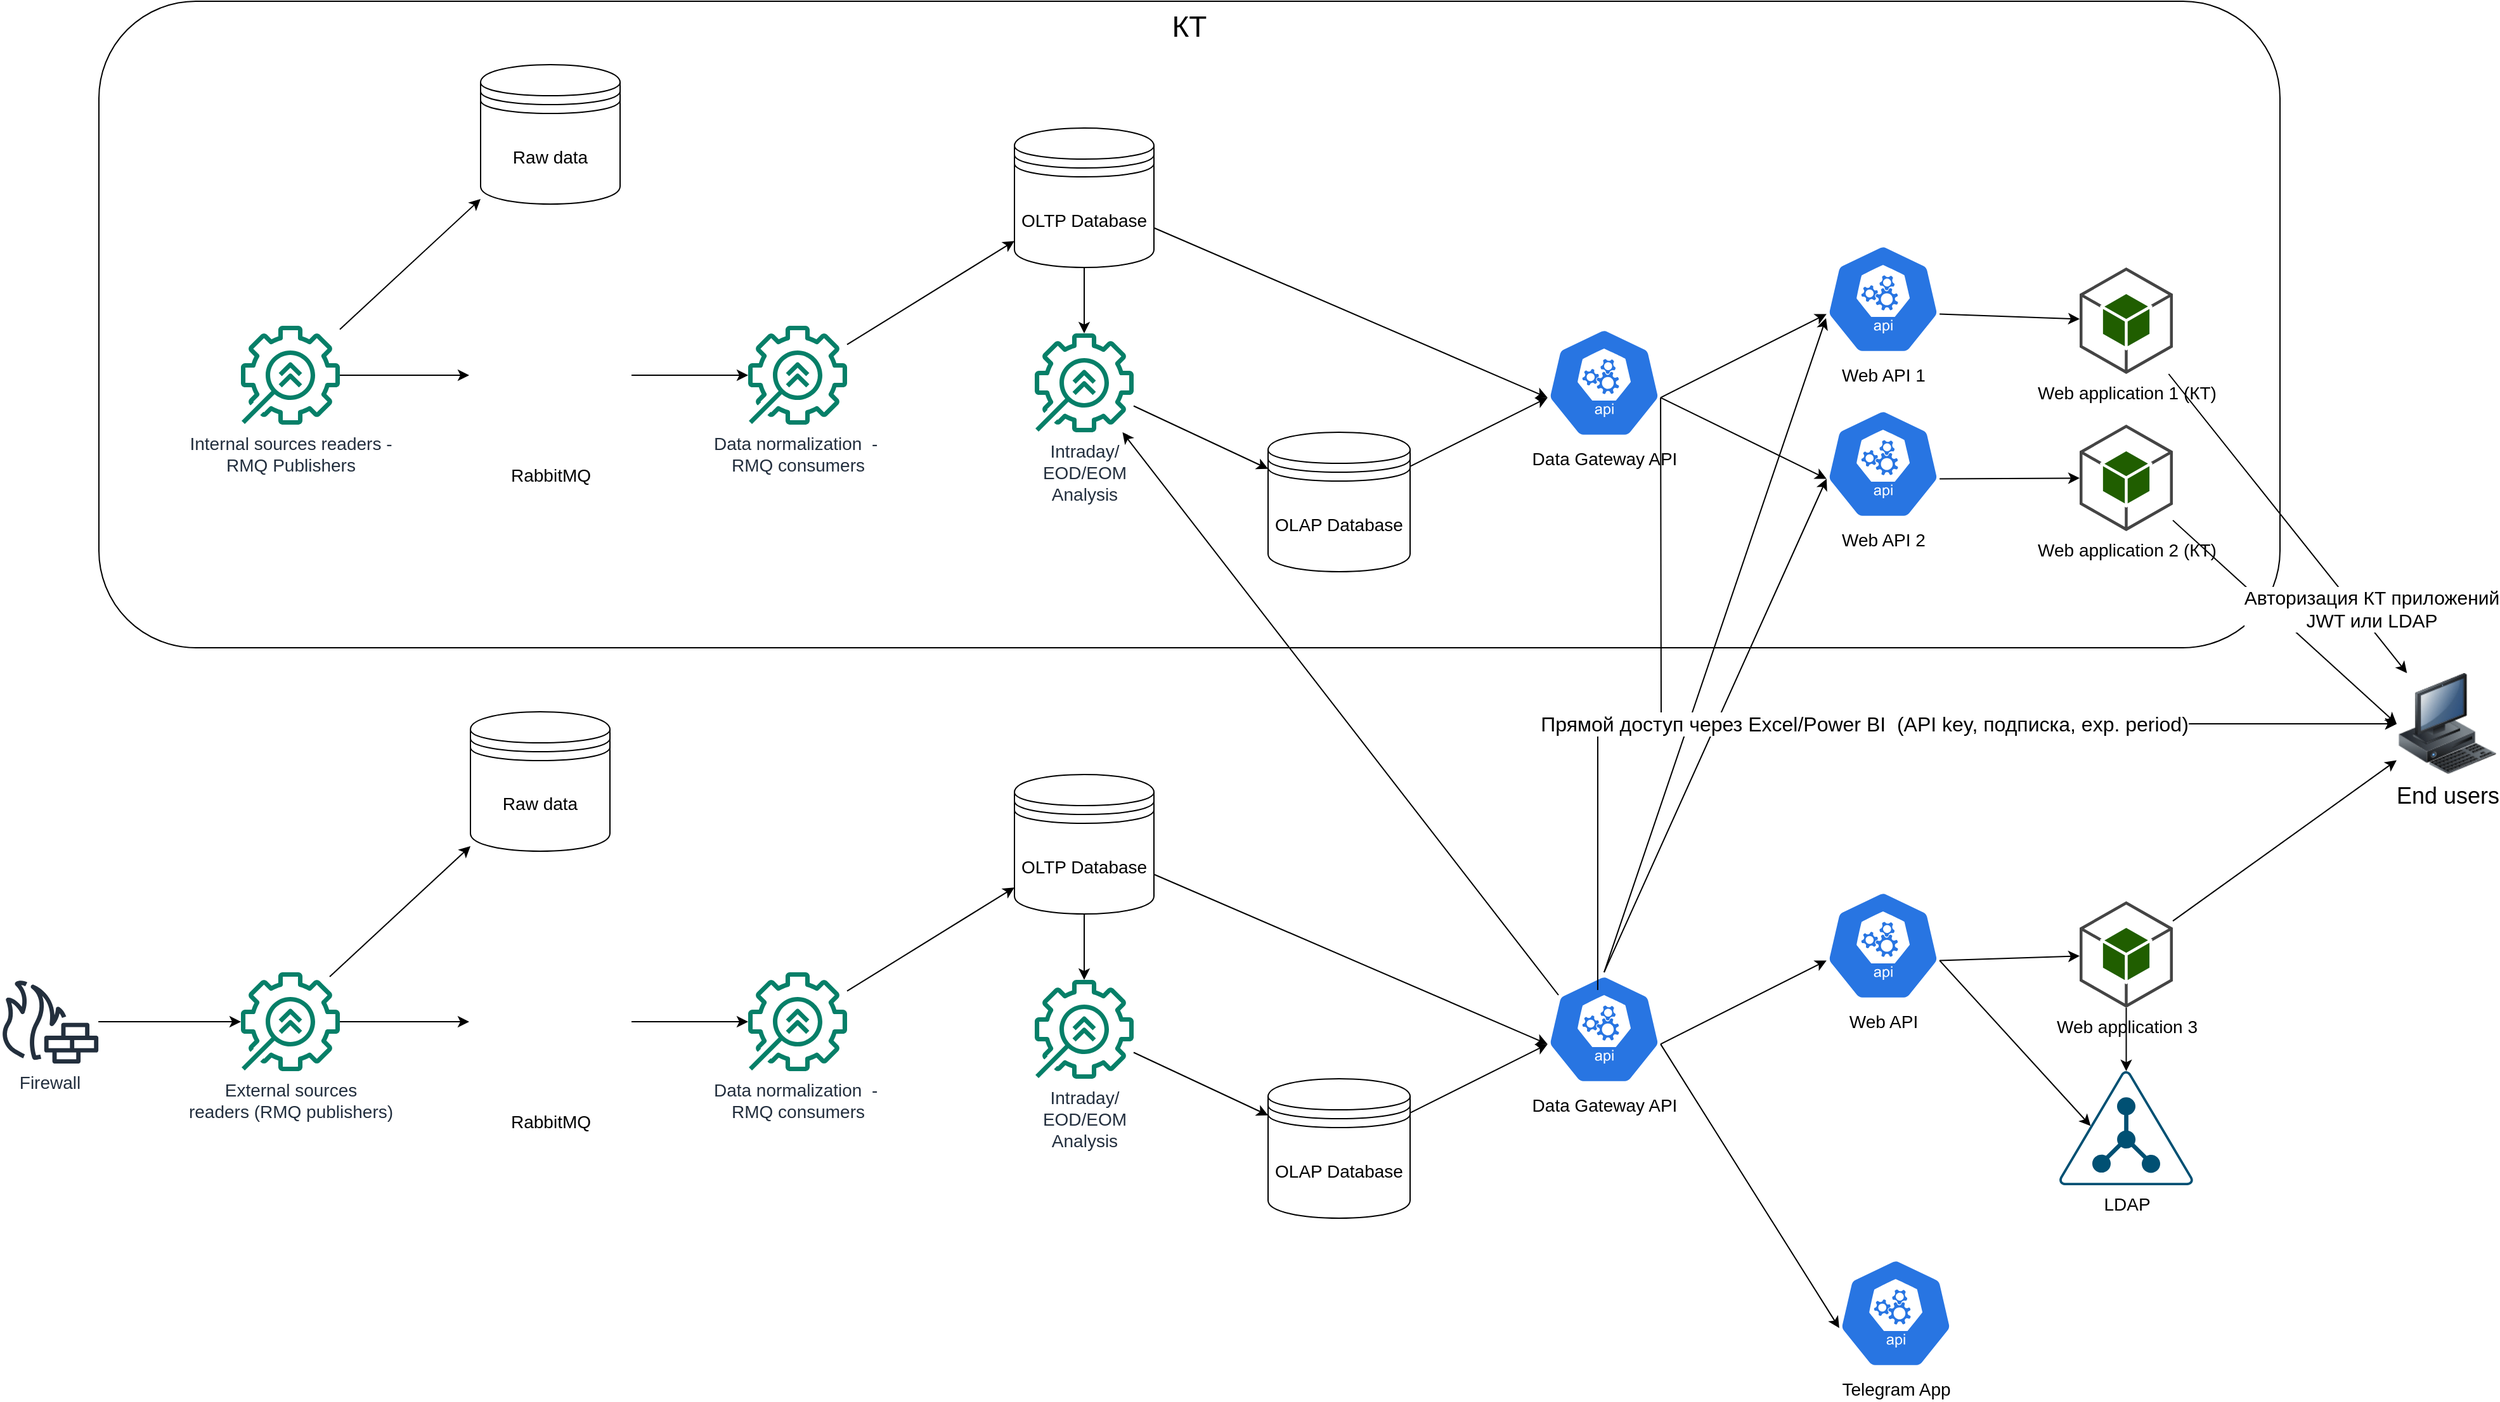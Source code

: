<mxfile version="20.8.18" type="device"><diagram name="Page-1" id="QdLmD1KZXr_sO8ri4f3q"><mxGraphModel dx="2686" dy="1061" grid="1" gridSize="10" guides="1" tooltips="1" connect="1" arrows="1" fold="1" page="1" pageScale="1" pageWidth="850" pageHeight="1100" math="0" shadow="0"><root><mxCell id="0"/><mxCell id="1" parent="0"/><mxCell id="Wzo274hMmTE_FP9nt60V-95" value="КТ" style="rounded=1;whiteSpace=wrap;html=1;fontSize=23;verticalAlign=top;" vertex="1" parent="1"><mxGeometry x="-762" y="70" width="1720" height="510" as="geometry"/></mxCell><mxCell id="Wzo274hMmTE_FP9nt60V-19" value="End users&lt;br&gt;" style="image;html=1;image=img/lib/clip_art/computers/Workstation_128x128.png;fontSize=18;" vertex="1" parent="1"><mxGeometry x="1050" y="600" width="80" height="80" as="geometry"/></mxCell><mxCell id="Wzo274hMmTE_FP9nt60V-22" value="OLTP Database" style="shape=datastore;whiteSpace=wrap;html=1;fontSize=14;" vertex="1" parent="1"><mxGeometry x="-40" y="680" width="110" height="110" as="geometry"/></mxCell><mxCell id="Wzo274hMmTE_FP9nt60V-23" value="&lt;font style=&quot;font-size: 14px;&quot;&gt;Firewall&lt;/font&gt;" style="sketch=0;outlineConnect=0;fontColor=#232F3E;gradientColor=none;fillColor=#232F3D;strokeColor=none;dashed=0;verticalLabelPosition=bottom;verticalAlign=top;align=center;html=1;fontSize=12;fontStyle=0;aspect=fixed;pointerEvents=1;shape=mxgraph.aws4.generic_firewall;" vertex="1" parent="1"><mxGeometry x="-840" y="842" width="78" height="66" as="geometry"/></mxCell><mxCell id="Wzo274hMmTE_FP9nt60V-24" value="External sources &lt;br&gt;readers (RMQ publishers)" style="sketch=0;outlineConnect=0;fontColor=#232F3E;gradientColor=none;fillColor=#067F68;strokeColor=none;dashed=0;verticalLabelPosition=bottom;verticalAlign=top;align=center;html=1;fontSize=14;fontStyle=0;aspect=fixed;shape=mxgraph.aws4.migration_hub_refactor_spaces_services;" vertex="1" parent="1"><mxGeometry x="-650" y="836" width="78" height="78" as="geometry"/></mxCell><mxCell id="Wzo274hMmTE_FP9nt60V-25" value="RabbitMQ" style="shape=image;html=1;verticalAlign=top;verticalLabelPosition=bottom;labelBackgroundColor=#ffffff;imageAspect=0;aspect=fixed;image=https://cdn2.iconfinder.com/data/icons/valentine-day-16/512/690_rabbit_bunny_love_cute_easter_valentine_valentines_day_love-128.png;fontSize=14;" vertex="1" parent="1"><mxGeometry x="-470" y="811" width="128" height="128" as="geometry"/></mxCell><mxCell id="Wzo274hMmTE_FP9nt60V-26" value="Data normalization&amp;nbsp; -&amp;nbsp;&lt;br&gt;RMQ consumers" style="sketch=0;outlineConnect=0;fontColor=#232F3E;gradientColor=none;fillColor=#067F68;strokeColor=none;dashed=0;verticalLabelPosition=bottom;verticalAlign=top;align=center;html=1;fontSize=14;fontStyle=0;aspect=fixed;shape=mxgraph.aws4.migration_hub_refactor_spaces_services;" vertex="1" parent="1"><mxGeometry x="-250" y="836" width="78" height="78" as="geometry"/></mxCell><mxCell id="Wzo274hMmTE_FP9nt60V-27" value="" style="endArrow=none;html=1;rounded=0;startArrow=classic;startFill=1;" edge="1" parent="1" source="Wzo274hMmTE_FP9nt60V-25" target="Wzo274hMmTE_FP9nt60V-24"><mxGeometry relative="1" as="geometry"><mxPoint x="76" y="400" as="sourcePoint"/><mxPoint x="133" y="339" as="targetPoint"/></mxGeometry></mxCell><mxCell id="Wzo274hMmTE_FP9nt60V-28" value="" style="endArrow=none;html=1;rounded=0;startArrow=classic;startFill=1;" edge="1" parent="1" source="Wzo274hMmTE_FP9nt60V-26" target="Wzo274hMmTE_FP9nt60V-25"><mxGeometry relative="1" as="geometry"><mxPoint x="76" y="400" as="sourcePoint"/><mxPoint x="133" y="339" as="targetPoint"/></mxGeometry></mxCell><mxCell id="Wzo274hMmTE_FP9nt60V-29" value="" style="endArrow=none;html=1;rounded=0;startArrow=classic;startFill=1;" edge="1" parent="1" source="Wzo274hMmTE_FP9nt60V-24" target="Wzo274hMmTE_FP9nt60V-23"><mxGeometry relative="1" as="geometry"><mxPoint x="76" y="400" as="sourcePoint"/><mxPoint x="133" y="339" as="targetPoint"/></mxGeometry></mxCell><mxCell id="Wzo274hMmTE_FP9nt60V-30" value="" style="endArrow=none;html=1;rounded=0;startArrow=classic;startFill=1;" edge="1" parent="1" source="Wzo274hMmTE_FP9nt60V-22" target="Wzo274hMmTE_FP9nt60V-26"><mxGeometry relative="1" as="geometry"><mxPoint x="76" y="400" as="sourcePoint"/><mxPoint x="133" y="339" as="targetPoint"/></mxGeometry></mxCell><mxCell id="Wzo274hMmTE_FP9nt60V-32" value="OLAP Database&lt;br style=&quot;font-size: 14px;&quot;&gt;" style="shape=datastore;whiteSpace=wrap;html=1;fontSize=14;" vertex="1" parent="1"><mxGeometry x="160" y="920" width="112" height="110" as="geometry"/></mxCell><mxCell id="Wzo274hMmTE_FP9nt60V-33" value="Intraday/&lt;br style=&quot;font-size: 14px;&quot;&gt;EOD/EOM &lt;br style=&quot;font-size: 14px;&quot;&gt;Analysis" style="sketch=0;outlineConnect=0;fontColor=#232F3E;gradientColor=none;fillColor=#067F68;strokeColor=none;dashed=0;verticalLabelPosition=bottom;verticalAlign=top;align=center;html=1;fontSize=14;fontStyle=0;aspect=fixed;shape=mxgraph.aws4.migration_hub_refactor_spaces_services;" vertex="1" parent="1"><mxGeometry x="-24" y="842" width="78" height="78" as="geometry"/></mxCell><mxCell id="Wzo274hMmTE_FP9nt60V-34" value="" style="endArrow=none;html=1;rounded=0;startArrow=classic;startFill=1;" edge="1" parent="1" source="Wzo274hMmTE_FP9nt60V-33" target="Wzo274hMmTE_FP9nt60V-22"><mxGeometry relative="1" as="geometry"><mxPoint x="80" y="676" as="sourcePoint"/><mxPoint x="180" y="676" as="targetPoint"/></mxGeometry></mxCell><mxCell id="Wzo274hMmTE_FP9nt60V-35" value="" style="endArrow=none;html=1;rounded=0;startArrow=classic;startFill=1;" edge="1" parent="1" source="Wzo274hMmTE_FP9nt60V-32" target="Wzo274hMmTE_FP9nt60V-33"><mxGeometry relative="1" as="geometry"><mxPoint x="76" y="400" as="sourcePoint"/><mxPoint x="133" y="339" as="targetPoint"/></mxGeometry></mxCell><mxCell id="Wzo274hMmTE_FP9nt60V-38" value="Data Gateway API" style="sketch=0;html=1;dashed=0;whitespace=wrap;fillColor=#2875E2;strokeColor=#ffffff;points=[[0.005,0.63,0],[0.1,0.2,0],[0.9,0.2,0],[0.5,0,0],[0.995,0.63,0],[0.72,0.99,0],[0.5,1,0],[0.28,0.99,0]];verticalLabelPosition=bottom;align=center;verticalAlign=top;shape=mxgraph.kubernetes.icon;prIcon=api;fontSize=14;" vertex="1" parent="1"><mxGeometry x="380" y="836" width="90" height="90" as="geometry"/></mxCell><mxCell id="Wzo274hMmTE_FP9nt60V-39" value="" style="endArrow=none;html=1;rounded=0;startArrow=classic;startFill=1;exitX=0.005;exitY=0.63;exitDx=0;exitDy=0;exitPerimeter=0;" edge="1" parent="1" source="Wzo274hMmTE_FP9nt60V-38" target="Wzo274hMmTE_FP9nt60V-22"><mxGeometry relative="1" as="geometry"><mxPoint x="340" y="720" as="sourcePoint"/><mxPoint x="60" y="750" as="targetPoint"/></mxGeometry></mxCell><mxCell id="Wzo274hMmTE_FP9nt60V-41" value="" style="endArrow=none;html=1;rounded=0;startArrow=classic;startFill=1;exitX=0.005;exitY=0.63;exitDx=0;exitDy=0;exitPerimeter=0;" edge="1" parent="1" source="Wzo274hMmTE_FP9nt60V-38" target="Wzo274hMmTE_FP9nt60V-32"><mxGeometry relative="1" as="geometry"><mxPoint x="150" y="727" as="sourcePoint"/><mxPoint x="40" y="832" as="targetPoint"/></mxGeometry></mxCell><mxCell id="Wzo274hMmTE_FP9nt60V-44" value="Telegram App" style="sketch=0;html=1;dashed=0;whitespace=wrap;fillColor=#2875E2;strokeColor=#ffffff;points=[[0.005,0.63,0],[0.1,0.2,0],[0.9,0.2,0],[0.5,0,0],[0.995,0.63,0],[0.72,0.99,0],[0.5,1,0],[0.28,0.99,0]];verticalLabelPosition=bottom;align=center;verticalAlign=top;shape=mxgraph.kubernetes.icon;prIcon=api;fontSize=14;" vertex="1" parent="1"><mxGeometry x="610" y="1060" width="90" height="90" as="geometry"/></mxCell><mxCell id="Wzo274hMmTE_FP9nt60V-46" value="Web API" style="sketch=0;html=1;dashed=0;whitespace=wrap;fillColor=#2875E2;strokeColor=#ffffff;points=[[0.005,0.63,0],[0.1,0.2,0],[0.9,0.2,0],[0.5,0,0],[0.995,0.63,0],[0.72,0.99,0],[0.5,1,0],[0.28,0.99,0]];verticalLabelPosition=bottom;align=center;verticalAlign=top;shape=mxgraph.kubernetes.icon;prIcon=api;fontSize=14;" vertex="1" parent="1"><mxGeometry x="600" y="770" width="90" height="90" as="geometry"/></mxCell><mxCell id="Wzo274hMmTE_FP9nt60V-47" value="" style="endArrow=none;html=1;rounded=0;startArrow=classic;startFill=1;exitX=0.005;exitY=0.63;exitDx=0;exitDy=0;exitPerimeter=0;entryX=0.995;entryY=0.63;entryDx=0;entryDy=0;entryPerimeter=0;" edge="1" parent="1" source="Wzo274hMmTE_FP9nt60V-46" target="Wzo274hMmTE_FP9nt60V-38"><mxGeometry relative="1" as="geometry"><mxPoint x="390" y="903" as="sourcePoint"/><mxPoint x="282" y="957" as="targetPoint"/></mxGeometry></mxCell><mxCell id="Wzo274hMmTE_FP9nt60V-48" value="" style="endArrow=none;html=1;rounded=0;startArrow=classic;startFill=1;exitX=0.005;exitY=0.63;exitDx=0;exitDy=0;exitPerimeter=0;entryX=0.995;entryY=0.63;entryDx=0;entryDy=0;entryPerimeter=0;" edge="1" parent="1" source="Wzo274hMmTE_FP9nt60V-44" target="Wzo274hMmTE_FP9nt60V-38"><mxGeometry relative="1" as="geometry"><mxPoint x="590" y="797" as="sourcePoint"/><mxPoint x="480" y="903" as="targetPoint"/></mxGeometry></mxCell><mxCell id="Wzo274hMmTE_FP9nt60V-49" value="OLTP Database" style="shape=datastore;whiteSpace=wrap;html=1;fontSize=14;" vertex="1" parent="1"><mxGeometry x="-40" y="170" width="110" height="110" as="geometry"/></mxCell><mxCell id="Wzo274hMmTE_FP9nt60V-50" value="Internal sources readers - &lt;br&gt;RMQ Publishers" style="sketch=0;outlineConnect=0;fontColor=#232F3E;gradientColor=none;fillColor=#067F68;strokeColor=none;dashed=0;verticalLabelPosition=bottom;verticalAlign=top;align=center;html=1;fontSize=14;fontStyle=0;aspect=fixed;shape=mxgraph.aws4.migration_hub_refactor_spaces_services;" vertex="1" parent="1"><mxGeometry x="-650" y="326" width="78" height="78" as="geometry"/></mxCell><mxCell id="Wzo274hMmTE_FP9nt60V-51" value="RabbitMQ" style="shape=image;html=1;verticalAlign=top;verticalLabelPosition=bottom;labelBackgroundColor=#ffffff;imageAspect=0;aspect=fixed;image=https://cdn2.iconfinder.com/data/icons/valentine-day-16/512/690_rabbit_bunny_love_cute_easter_valentine_valentines_day_love-128.png;fontSize=14;" vertex="1" parent="1"><mxGeometry x="-470" y="301" width="128" height="128" as="geometry"/></mxCell><mxCell id="Wzo274hMmTE_FP9nt60V-52" value="Data normalization&amp;nbsp; -&amp;nbsp;&lt;br&gt;RMQ consumers" style="sketch=0;outlineConnect=0;fontColor=#232F3E;gradientColor=none;fillColor=#067F68;strokeColor=none;dashed=0;verticalLabelPosition=bottom;verticalAlign=top;align=center;html=1;fontSize=14;fontStyle=0;aspect=fixed;shape=mxgraph.aws4.migration_hub_refactor_spaces_services;" vertex="1" parent="1"><mxGeometry x="-250" y="326" width="78" height="78" as="geometry"/></mxCell><mxCell id="Wzo274hMmTE_FP9nt60V-53" value="" style="endArrow=none;html=1;rounded=0;startArrow=classic;startFill=1;" edge="1" parent="1" source="Wzo274hMmTE_FP9nt60V-51" target="Wzo274hMmTE_FP9nt60V-50"><mxGeometry relative="1" as="geometry"><mxPoint x="76" y="-110" as="sourcePoint"/><mxPoint x="133" y="-171" as="targetPoint"/></mxGeometry></mxCell><mxCell id="Wzo274hMmTE_FP9nt60V-54" value="" style="endArrow=none;html=1;rounded=0;startArrow=classic;startFill=1;" edge="1" parent="1" source="Wzo274hMmTE_FP9nt60V-52" target="Wzo274hMmTE_FP9nt60V-51"><mxGeometry relative="1" as="geometry"><mxPoint x="76" y="-110" as="sourcePoint"/><mxPoint x="133" y="-171" as="targetPoint"/></mxGeometry></mxCell><mxCell id="Wzo274hMmTE_FP9nt60V-55" value="" style="endArrow=none;html=1;rounded=0;startArrow=classic;startFill=1;" edge="1" parent="1" source="Wzo274hMmTE_FP9nt60V-49" target="Wzo274hMmTE_FP9nt60V-52"><mxGeometry relative="1" as="geometry"><mxPoint x="76" y="-110" as="sourcePoint"/><mxPoint x="133" y="-171" as="targetPoint"/></mxGeometry></mxCell><mxCell id="Wzo274hMmTE_FP9nt60V-56" value="OLAP Database&lt;br style=&quot;font-size: 14px;&quot;&gt;" style="shape=datastore;whiteSpace=wrap;html=1;fontSize=14;" vertex="1" parent="1"><mxGeometry x="160" y="410" width="112" height="110" as="geometry"/></mxCell><mxCell id="Wzo274hMmTE_FP9nt60V-57" value="Intraday/&lt;br style=&quot;font-size: 14px;&quot;&gt;EOD/EOM &lt;br style=&quot;font-size: 14px;&quot;&gt;Analysis" style="sketch=0;outlineConnect=0;fontColor=#232F3E;gradientColor=none;fillColor=#067F68;strokeColor=none;dashed=0;verticalLabelPosition=bottom;verticalAlign=top;align=center;html=1;fontSize=14;fontStyle=0;aspect=fixed;shape=mxgraph.aws4.migration_hub_refactor_spaces_services;" vertex="1" parent="1"><mxGeometry x="-24" y="332" width="78" height="78" as="geometry"/></mxCell><mxCell id="Wzo274hMmTE_FP9nt60V-58" value="" style="endArrow=none;html=1;rounded=0;startArrow=classic;startFill=1;" edge="1" parent="1" source="Wzo274hMmTE_FP9nt60V-56" target="Wzo274hMmTE_FP9nt60V-57"><mxGeometry relative="1" as="geometry"><mxPoint x="76" y="-110" as="sourcePoint"/><mxPoint x="133" y="-171" as="targetPoint"/></mxGeometry></mxCell><mxCell id="Wzo274hMmTE_FP9nt60V-59" value="Data Gateway API" style="sketch=0;html=1;dashed=0;whitespace=wrap;fillColor=#2875E2;strokeColor=#ffffff;points=[[0.005,0.63,0],[0.1,0.2,0],[0.9,0.2,0],[0.5,0,0],[0.995,0.63,0],[0.72,0.99,0],[0.5,1,0],[0.28,0.99,0]];verticalLabelPosition=bottom;align=center;verticalAlign=top;shape=mxgraph.kubernetes.icon;prIcon=api;fontSize=14;" vertex="1" parent="1"><mxGeometry x="380" y="326" width="90" height="90" as="geometry"/></mxCell><mxCell id="Wzo274hMmTE_FP9nt60V-60" value="" style="endArrow=none;html=1;rounded=0;startArrow=classic;startFill=1;exitX=0.005;exitY=0.63;exitDx=0;exitDy=0;exitPerimeter=0;" edge="1" parent="1" source="Wzo274hMmTE_FP9nt60V-59" target="Wzo274hMmTE_FP9nt60V-49"><mxGeometry relative="1" as="geometry"><mxPoint x="340" y="210" as="sourcePoint"/><mxPoint x="60" y="240" as="targetPoint"/></mxGeometry></mxCell><mxCell id="Wzo274hMmTE_FP9nt60V-61" value="" style="endArrow=none;html=1;rounded=0;startArrow=classic;startFill=1;exitX=0.005;exitY=0.63;exitDx=0;exitDy=0;exitPerimeter=0;" edge="1" parent="1" source="Wzo274hMmTE_FP9nt60V-59" target="Wzo274hMmTE_FP9nt60V-56"><mxGeometry relative="1" as="geometry"><mxPoint x="150" y="217" as="sourcePoint"/><mxPoint x="40" y="322" as="targetPoint"/></mxGeometry></mxCell><mxCell id="Wzo274hMmTE_FP9nt60V-62" value="" style="endArrow=none;html=1;rounded=0;startArrow=classic;startFill=1;" edge="1" parent="1" source="Wzo274hMmTE_FP9nt60V-57" target="Wzo274hMmTE_FP9nt60V-49"><mxGeometry relative="1" as="geometry"><mxPoint x="-30" y="269" as="sourcePoint"/><mxPoint x="-162" y="351" as="targetPoint"/></mxGeometry></mxCell><mxCell id="Wzo274hMmTE_FP9nt60V-63" value="" style="endArrow=none;html=1;rounded=0;startArrow=classic;startFill=1;entryX=0.1;entryY=0.2;entryDx=0;entryDy=0;entryPerimeter=0;" edge="1" parent="1" source="Wzo274hMmTE_FP9nt60V-57" target="Wzo274hMmTE_FP9nt60V-38"><mxGeometry relative="1" as="geometry"><mxPoint x="-30" y="269" as="sourcePoint"/><mxPoint x="-162" y="351" as="targetPoint"/></mxGeometry></mxCell><mxCell id="Wzo274hMmTE_FP9nt60V-67" value="Web application 1 (КТ)" style="outlineConnect=0;dashed=0;verticalLabelPosition=bottom;verticalAlign=top;align=center;html=1;shape=mxgraph.aws3.android;fillColor=#205E00;gradientColor=none;fontSize=14;" vertex="1" parent="1"><mxGeometry x="800" y="280" width="73.5" height="84" as="geometry"/></mxCell><mxCell id="Wzo274hMmTE_FP9nt60V-69" value="Web API 1" style="sketch=0;html=1;dashed=0;whitespace=wrap;fillColor=#2875E2;strokeColor=#ffffff;points=[[0.005,0.63,0],[0.1,0.2,0],[0.9,0.2,0],[0.5,0,0],[0.995,0.63,0],[0.72,0.99,0],[0.5,1,0],[0.28,0.99,0]];verticalLabelPosition=bottom;align=center;verticalAlign=top;shape=mxgraph.kubernetes.icon;prIcon=api;fontSize=14;" vertex="1" parent="1"><mxGeometry x="600" y="260" width="90" height="90" as="geometry"/></mxCell><mxCell id="Wzo274hMmTE_FP9nt60V-70" value="Web API 2" style="sketch=0;html=1;dashed=0;whitespace=wrap;fillColor=#2875E2;strokeColor=#ffffff;points=[[0.005,0.63,0],[0.1,0.2,0],[0.9,0.2,0],[0.5,0,0],[0.995,0.63,0],[0.72,0.99,0],[0.5,1,0],[0.28,0.99,0]];verticalLabelPosition=bottom;align=center;verticalAlign=top;shape=mxgraph.kubernetes.icon;prIcon=api;fontSize=14;" vertex="1" parent="1"><mxGeometry x="600" y="390" width="90" height="90" as="geometry"/></mxCell><mxCell id="Wzo274hMmTE_FP9nt60V-71" value="" style="endArrow=none;html=1;rounded=0;startArrow=classic;startFill=1;exitX=0.005;exitY=0.63;exitDx=0;exitDy=0;exitPerimeter=0;entryX=0.995;entryY=0.63;entryDx=0;entryDy=0;entryPerimeter=0;" edge="1" parent="1" source="Wzo274hMmTE_FP9nt60V-69" target="Wzo274hMmTE_FP9nt60V-59"><mxGeometry relative="1" as="geometry"><mxPoint x="390" y="393" as="sourcePoint"/><mxPoint x="282" y="447" as="targetPoint"/></mxGeometry></mxCell><mxCell id="Wzo274hMmTE_FP9nt60V-72" value="" style="endArrow=none;html=1;rounded=0;startArrow=classic;startFill=1;entryX=0.995;entryY=0.63;entryDx=0;entryDy=0;entryPerimeter=0;" edge="1" parent="1" source="Wzo274hMmTE_FP9nt60V-19" target="Wzo274hMmTE_FP9nt60V-59"><mxGeometry relative="1" as="geometry"><mxPoint x="390" y="393" as="sourcePoint"/><mxPoint x="282" y="447" as="targetPoint"/><Array as="points"><mxPoint x="470" y="640"/></Array></mxGeometry></mxCell><mxCell id="Wzo274hMmTE_FP9nt60V-73" value="" style="endArrow=none;html=1;rounded=0;startArrow=classic;startFill=1;entryX=0.5;entryY=0;entryDx=0;entryDy=0;entryPerimeter=0;" edge="1" parent="1" target="Wzo274hMmTE_FP9nt60V-38"><mxGeometry relative="1" as="geometry"><mxPoint x="600" y="320" as="sourcePoint"/><mxPoint x="399" y="864" as="targetPoint"/></mxGeometry></mxCell><mxCell id="Wzo274hMmTE_FP9nt60V-74" value="" style="endArrow=none;html=1;rounded=0;startArrow=classic;startFill=1;entryX=0.5;entryY=0;entryDx=0;entryDy=0;entryPerimeter=0;exitX=0.005;exitY=0.63;exitDx=0;exitDy=0;exitPerimeter=0;" edge="1" parent="1" source="Wzo274hMmTE_FP9nt60V-70" target="Wzo274hMmTE_FP9nt60V-38"><mxGeometry relative="1" as="geometry"><mxPoint x="610" y="330" as="sourcePoint"/><mxPoint x="435" y="846" as="targetPoint"/></mxGeometry></mxCell><mxCell id="Wzo274hMmTE_FP9nt60V-75" value="Web application 2 (КТ)" style="outlineConnect=0;dashed=0;verticalLabelPosition=bottom;verticalAlign=top;align=center;html=1;shape=mxgraph.aws3.android;fillColor=#205E00;gradientColor=none;fontSize=14;" vertex="1" parent="1"><mxGeometry x="800" y="404" width="73.5" height="84" as="geometry"/></mxCell><mxCell id="Wzo274hMmTE_FP9nt60V-76" value="Web application 3" style="outlineConnect=0;dashed=0;verticalLabelPosition=bottom;verticalAlign=top;align=center;html=1;shape=mxgraph.aws3.android;fillColor=#205E00;gradientColor=none;fontSize=14;" vertex="1" parent="1"><mxGeometry x="800" y="780" width="73.5" height="84" as="geometry"/></mxCell><mxCell id="Wzo274hMmTE_FP9nt60V-78" value="" style="endArrow=none;html=1;rounded=0;startArrow=classic;startFill=1;entryX=0.995;entryY=0.63;entryDx=0;entryDy=0;entryPerimeter=0;" edge="1" parent="1" source="Wzo274hMmTE_FP9nt60V-67" target="Wzo274hMmTE_FP9nt60V-69"><mxGeometry relative="1" as="geometry"><mxPoint x="610" y="457" as="sourcePoint"/><mxPoint x="480" y="393" as="targetPoint"/></mxGeometry></mxCell><mxCell id="Wzo274hMmTE_FP9nt60V-79" value="" style="endArrow=none;html=1;rounded=0;startArrow=classic;startFill=1;entryX=0.995;entryY=0.63;entryDx=0;entryDy=0;entryPerimeter=0;" edge="1" parent="1" source="Wzo274hMmTE_FP9nt60V-75" target="Wzo274hMmTE_FP9nt60V-70"><mxGeometry relative="1" as="geometry"><mxPoint x="810" y="331" as="sourcePoint"/><mxPoint x="700" y="327" as="targetPoint"/></mxGeometry></mxCell><mxCell id="Wzo274hMmTE_FP9nt60V-80" value="" style="endArrow=none;html=1;rounded=0;startArrow=classic;startFill=1;exitX=0;exitY=0.5;exitDx=0;exitDy=0;" edge="1" parent="1" source="Wzo274hMmTE_FP9nt60V-19" target="Wzo274hMmTE_FP9nt60V-75"><mxGeometry relative="1" as="geometry"><mxPoint x="810" y="456" as="sourcePoint"/><mxPoint x="700" y="457" as="targetPoint"/></mxGeometry></mxCell><mxCell id="Wzo274hMmTE_FP9nt60V-81" value="&lt;font style=&quot;font-size: 15px;&quot;&gt;Авторизация КТ приложений &lt;br&gt;JWT или LDAP&lt;/font&gt;" style="endArrow=none;html=1;rounded=0;startArrow=classic;startFill=1;" edge="1" parent="1" source="Wzo274hMmTE_FP9nt60V-19" target="Wzo274hMmTE_FP9nt60V-67"><mxGeometry x="-0.625" y="-9" relative="1" as="geometry"><mxPoint x="1030" y="650" as="sourcePoint"/><mxPoint x="884" y="495" as="targetPoint"/><mxPoint y="-1" as="offset"/></mxGeometry></mxCell><mxCell id="Wzo274hMmTE_FP9nt60V-82" value="" style="endArrow=none;html=1;rounded=0;startArrow=classic;startFill=1;" edge="1" parent="1" source="Wzo274hMmTE_FP9nt60V-19" target="Wzo274hMmTE_FP9nt60V-76"><mxGeometry relative="1" as="geometry"><mxPoint x="1030" y="650" as="sourcePoint"/><mxPoint x="884" y="495" as="targetPoint"/></mxGeometry></mxCell><mxCell id="Wzo274hMmTE_FP9nt60V-83" value="&lt;font style=&quot;font-size: 16px;&quot;&gt;Прямой доступ через Excel/Power BI&amp;nbsp; (API key, подписка, exp. period)&lt;/font&gt;" style="endArrow=none;html=1;rounded=0;startArrow=classic;startFill=1;entryX=0.444;entryY=0.156;entryDx=0;entryDy=0;entryPerimeter=0;" edge="1" parent="1" source="Wzo274hMmTE_FP9nt60V-19" target="Wzo274hMmTE_FP9nt60V-38"><mxGeometry relative="1" as="geometry"><mxPoint x="1060" y="650" as="sourcePoint"/><mxPoint x="480" y="393" as="targetPoint"/><Array as="points"><mxPoint x="420" y="640"/></Array></mxGeometry></mxCell><mxCell id="Wzo274hMmTE_FP9nt60V-85" value="" style="endArrow=none;html=1;rounded=0;startArrow=classic;startFill=1;entryX=0.995;entryY=0.63;entryDx=0;entryDy=0;entryPerimeter=0;" edge="1" parent="1" source="Wzo274hMmTE_FP9nt60V-76" target="Wzo274hMmTE_FP9nt60V-46"><mxGeometry relative="1" as="geometry"><mxPoint x="810" y="456" as="sourcePoint"/><mxPoint x="700" y="457" as="targetPoint"/></mxGeometry></mxCell><mxCell id="Wzo274hMmTE_FP9nt60V-86" value="Raw data" style="shape=datastore;whiteSpace=wrap;html=1;fontSize=14;" vertex="1" parent="1"><mxGeometry x="-461" y="120" width="110" height="110" as="geometry"/></mxCell><mxCell id="Wzo274hMmTE_FP9nt60V-87" value="" style="endArrow=none;html=1;rounded=0;startArrow=classic;startFill=1;" edge="1" parent="1" source="Wzo274hMmTE_FP9nt60V-86" target="Wzo274hMmTE_FP9nt60V-50"><mxGeometry relative="1" as="geometry"><mxPoint x="-460" y="375" as="sourcePoint"/><mxPoint x="-562" y="375" as="targetPoint"/></mxGeometry></mxCell><mxCell id="Wzo274hMmTE_FP9nt60V-88" value="Raw data" style="shape=datastore;whiteSpace=wrap;html=1;fontSize=14;" vertex="1" parent="1"><mxGeometry x="-469" y="630.5" width="110" height="110" as="geometry"/></mxCell><mxCell id="Wzo274hMmTE_FP9nt60V-89" value="" style="endArrow=none;html=1;rounded=0;startArrow=classic;startFill=1;" edge="1" parent="1" source="Wzo274hMmTE_FP9nt60V-88"><mxGeometry relative="1" as="geometry"><mxPoint x="-468" y="885.5" as="sourcePoint"/><mxPoint x="-580" y="839.5" as="targetPoint"/></mxGeometry></mxCell><mxCell id="Wzo274hMmTE_FP9nt60V-91" value="LDAP&lt;br&gt;" style="points=[[0.5,0,0],[0.765,0.48,0],[0.99,0.98,0],[0.5,1,0],[0.01,0.98,0],[0.235,0.48,0]];verticalLabelPosition=bottom;sketch=0;html=1;verticalAlign=top;aspect=fixed;align=center;pointerEvents=1;shape=mxgraph.cisco19.ldap;fillColor=#005073;strokeColor=none;fontSize=14;" vertex="1" parent="1"><mxGeometry x="783.81" y="914" width="105.88" height="90" as="geometry"/></mxCell><mxCell id="Wzo274hMmTE_FP9nt60V-92" value="" style="endArrow=none;html=1;rounded=0;startArrow=classic;startFill=1;exitX=0.235;exitY=0.48;exitDx=0;exitDy=0;exitPerimeter=0;entryX=0.995;entryY=0.63;entryDx=0;entryDy=0;entryPerimeter=0;" edge="1" parent="1" source="Wzo274hMmTE_FP9nt60V-91" target="Wzo274hMmTE_FP9nt60V-46"><mxGeometry relative="1" as="geometry"><mxPoint x="810" y="833" as="sourcePoint"/><mxPoint x="680" y="810" as="targetPoint"/></mxGeometry></mxCell><mxCell id="Wzo274hMmTE_FP9nt60V-93" value="" style="endArrow=none;html=1;rounded=0;startArrow=classic;startFill=1;exitX=0.5;exitY=0;exitDx=0;exitDy=0;exitPerimeter=0;" edge="1" parent="1" source="Wzo274hMmTE_FP9nt60V-91" target="Wzo274hMmTE_FP9nt60V-76"><mxGeometry relative="1" as="geometry"><mxPoint x="823" y="1023" as="sourcePoint"/><mxPoint x="700" y="837" as="targetPoint"/></mxGeometry></mxCell><mxCell id="Wzo274hMmTE_FP9nt60V-96" value="" style="endArrow=none;html=1;rounded=0;startArrow=classic;startFill=1;exitX=0.005;exitY=0.63;exitDx=0;exitDy=0;exitPerimeter=0;entryX=0.995;entryY=0.63;entryDx=0;entryDy=0;entryPerimeter=0;" edge="1" parent="1" source="Wzo274hMmTE_FP9nt60V-70" target="Wzo274hMmTE_FP9nt60V-59"><mxGeometry relative="1" as="geometry"><mxPoint x="610" y="327" as="sourcePoint"/><mxPoint x="480" y="393" as="targetPoint"/></mxGeometry></mxCell></root></mxGraphModel></diagram></mxfile>